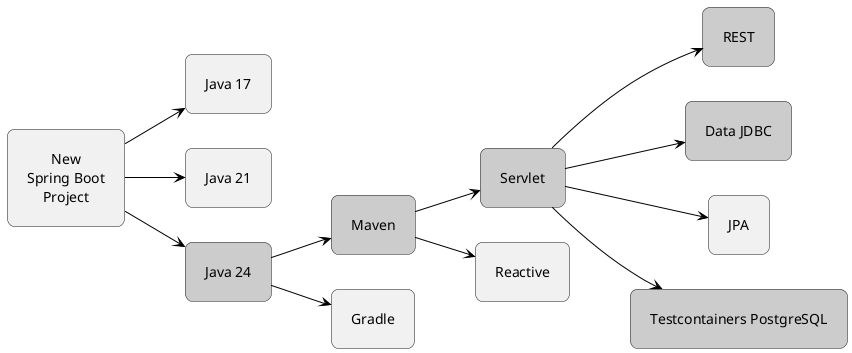 @startuml

skinparam backgroundColor transparent
skinparam RoundCorner 15
skinparam Padding 10
skinparam defaultTextAlignment center
skinparam ArrowColor black

left to right direction

rectangle "New\nSpring Boot\nProject" as project
rectangle "Java 17" as java17
rectangle "Java 21" as java21
rectangle "Java 24" as java24 #cccccc
rectangle "Maven" as maven #cccccc
rectangle "Gradle" as gradle
rectangle "Servlet" as servlet #cccccc
rectangle "Reactive" as reactive
rectangle "REST" as rest #cccccc
rectangle "Data JDBC" as jdbc #cccccc
rectangle "JPA" as jpa
rectangle "Testcontainers PostgreSQL" as testcontainers #cccccc

project --> java17
project --> java21
project --> java24

java24 --> maven
java24 --> gradle

maven --> servlet
maven --> reactive

servlet --> rest
servlet --> jdbc
servlet --> jpa
servlet --> testcontainers

@enduml